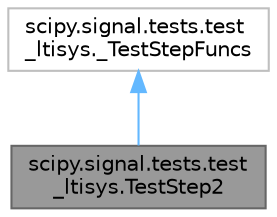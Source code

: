 digraph "scipy.signal.tests.test_ltisys.TestStep2"
{
 // LATEX_PDF_SIZE
  bgcolor="transparent";
  edge [fontname=Helvetica,fontsize=10,labelfontname=Helvetica,labelfontsize=10];
  node [fontname=Helvetica,fontsize=10,shape=box,height=0.2,width=0.4];
  Node1 [id="Node000001",label="scipy.signal.tests.test\l_ltisys.TestStep2",height=0.2,width=0.4,color="gray40", fillcolor="grey60", style="filled", fontcolor="black",tooltip=" "];
  Node2 -> Node1 [id="edge1_Node000001_Node000002",dir="back",color="steelblue1",style="solid",tooltip=" "];
  Node2 [id="Node000002",label="scipy.signal.tests.test\l_ltisys._TestStepFuncs",height=0.2,width=0.4,color="grey75", fillcolor="white", style="filled",URL="$db/d90/classscipy_1_1signal_1_1tests_1_1test__ltisys_1_1__TestStepFuncs.html",tooltip=" "];
}
